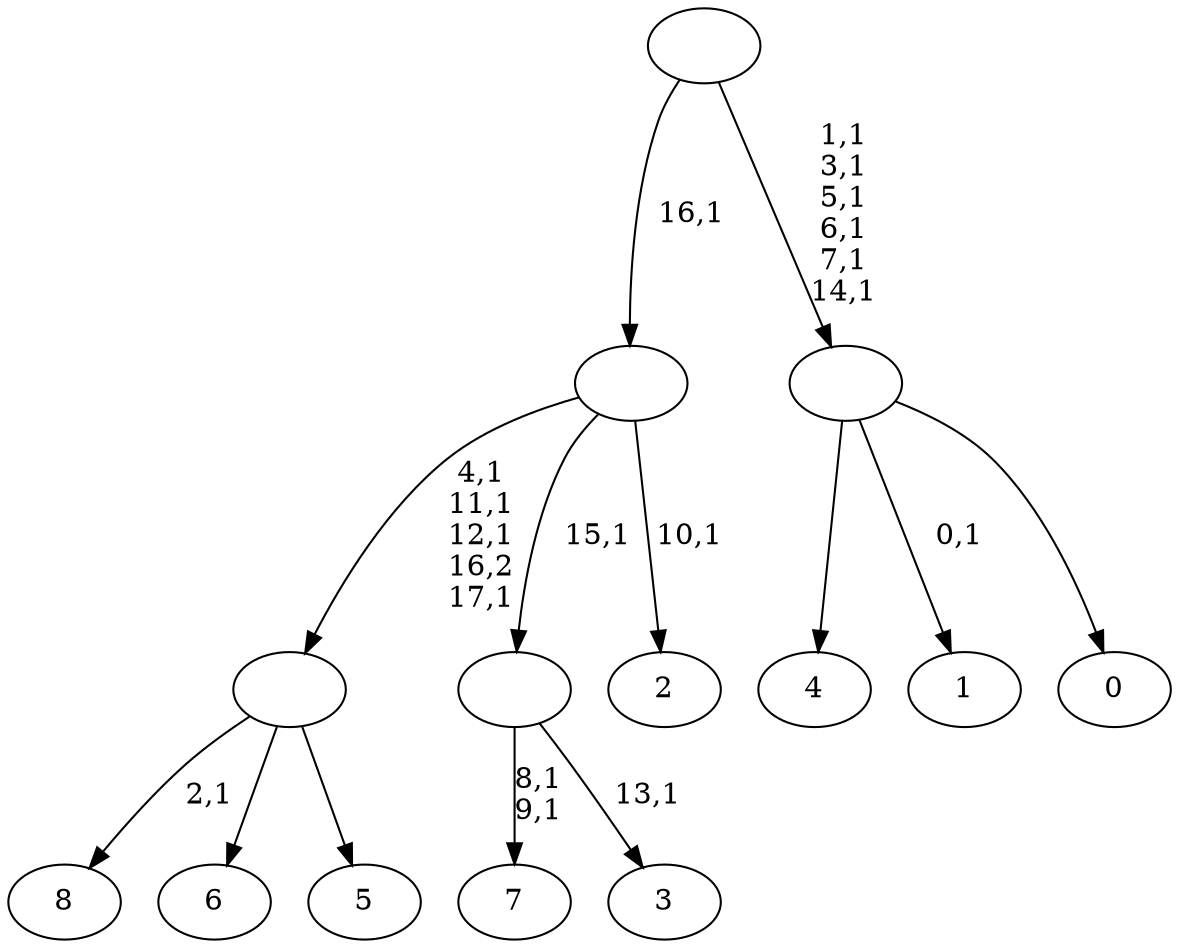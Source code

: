digraph T {
	27 [label="8"]
	25 [label="7"]
	22 [label="6"]
	21 [label="5"]
	20 [label=""]
	16 [label="4"]
	15 [label="3"]
	13 [label=""]
	12 [label="2"]
	10 [label=""]
	9 [label="1"]
	7 [label="0"]
	6 [label=""]
	0 [label=""]
	20 -> 27 [label="2,1"]
	20 -> 22 [label=""]
	20 -> 21 [label=""]
	13 -> 15 [label="13,1"]
	13 -> 25 [label="8,1\n9,1"]
	10 -> 12 [label="10,1"]
	10 -> 20 [label="4,1\n11,1\n12,1\n16,2\n17,1"]
	10 -> 13 [label="15,1"]
	6 -> 9 [label="0,1"]
	6 -> 16 [label=""]
	6 -> 7 [label=""]
	0 -> 6 [label="1,1\n3,1\n5,1\n6,1\n7,1\n14,1"]
	0 -> 10 [label="16,1"]
}
